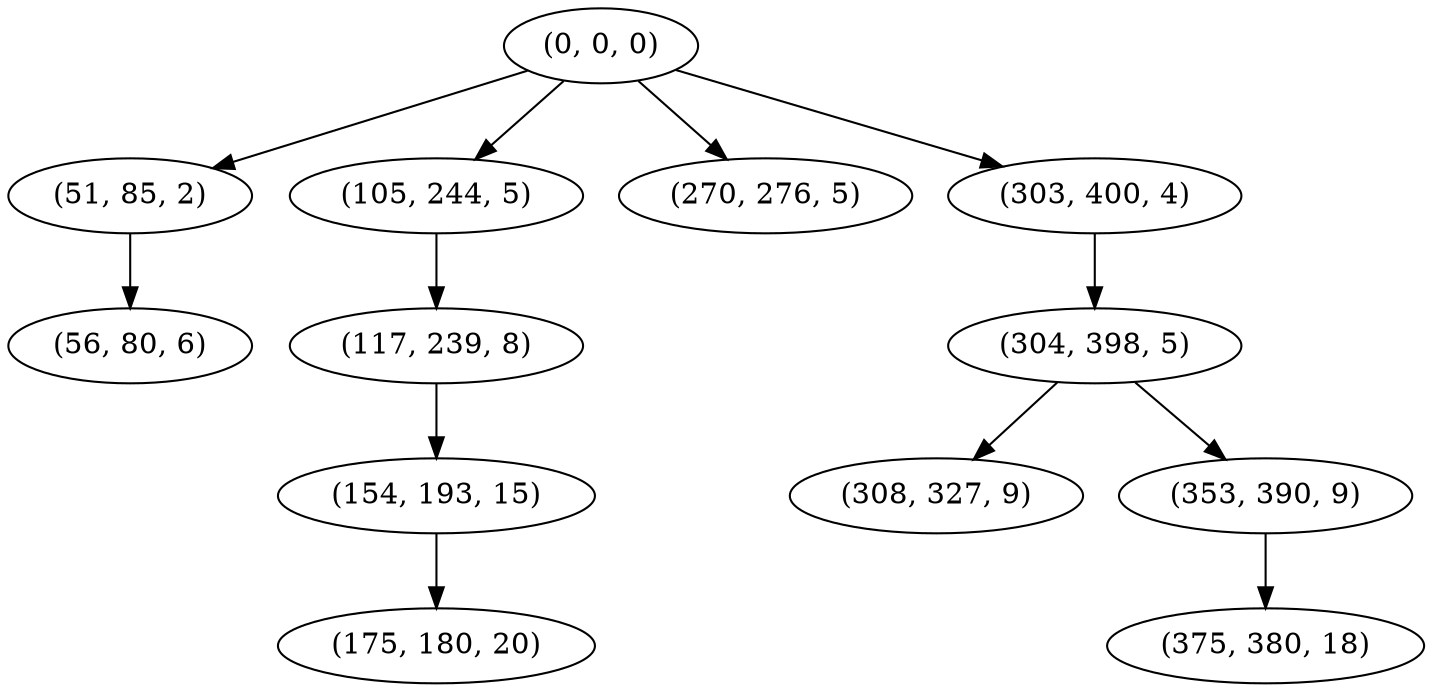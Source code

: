 digraph tree {
    "(0, 0, 0)";
    "(51, 85, 2)";
    "(56, 80, 6)";
    "(105, 244, 5)";
    "(117, 239, 8)";
    "(154, 193, 15)";
    "(175, 180, 20)";
    "(270, 276, 5)";
    "(303, 400, 4)";
    "(304, 398, 5)";
    "(308, 327, 9)";
    "(353, 390, 9)";
    "(375, 380, 18)";
    "(0, 0, 0)" -> "(51, 85, 2)";
    "(0, 0, 0)" -> "(105, 244, 5)";
    "(0, 0, 0)" -> "(270, 276, 5)";
    "(0, 0, 0)" -> "(303, 400, 4)";
    "(51, 85, 2)" -> "(56, 80, 6)";
    "(105, 244, 5)" -> "(117, 239, 8)";
    "(117, 239, 8)" -> "(154, 193, 15)";
    "(154, 193, 15)" -> "(175, 180, 20)";
    "(303, 400, 4)" -> "(304, 398, 5)";
    "(304, 398, 5)" -> "(308, 327, 9)";
    "(304, 398, 5)" -> "(353, 390, 9)";
    "(353, 390, 9)" -> "(375, 380, 18)";
}
